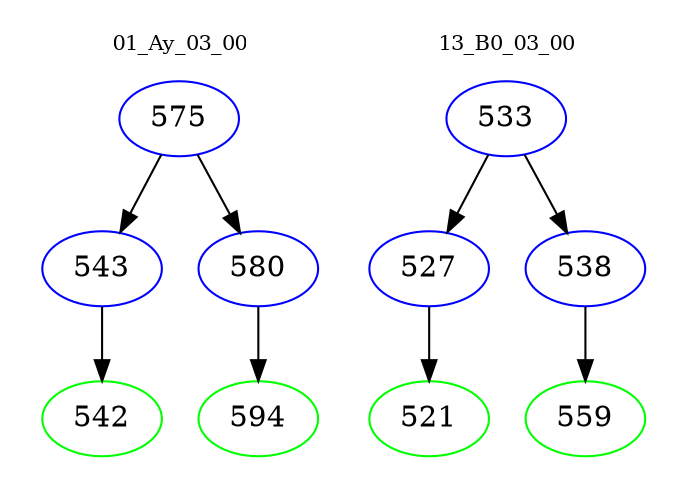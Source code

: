 digraph{
subgraph cluster_0 {
color = white
label = "01_Ay_03_00";
fontsize=10;
T0_575 [label="575", color="blue"]
T0_575 -> T0_543 [color="black"]
T0_543 [label="543", color="blue"]
T0_543 -> T0_542 [color="black"]
T0_542 [label="542", color="green"]
T0_575 -> T0_580 [color="black"]
T0_580 [label="580", color="blue"]
T0_580 -> T0_594 [color="black"]
T0_594 [label="594", color="green"]
}
subgraph cluster_1 {
color = white
label = "13_B0_03_00";
fontsize=10;
T1_533 [label="533", color="blue"]
T1_533 -> T1_527 [color="black"]
T1_527 [label="527", color="blue"]
T1_527 -> T1_521 [color="black"]
T1_521 [label="521", color="green"]
T1_533 -> T1_538 [color="black"]
T1_538 [label="538", color="blue"]
T1_538 -> T1_559 [color="black"]
T1_559 [label="559", color="green"]
}
}
